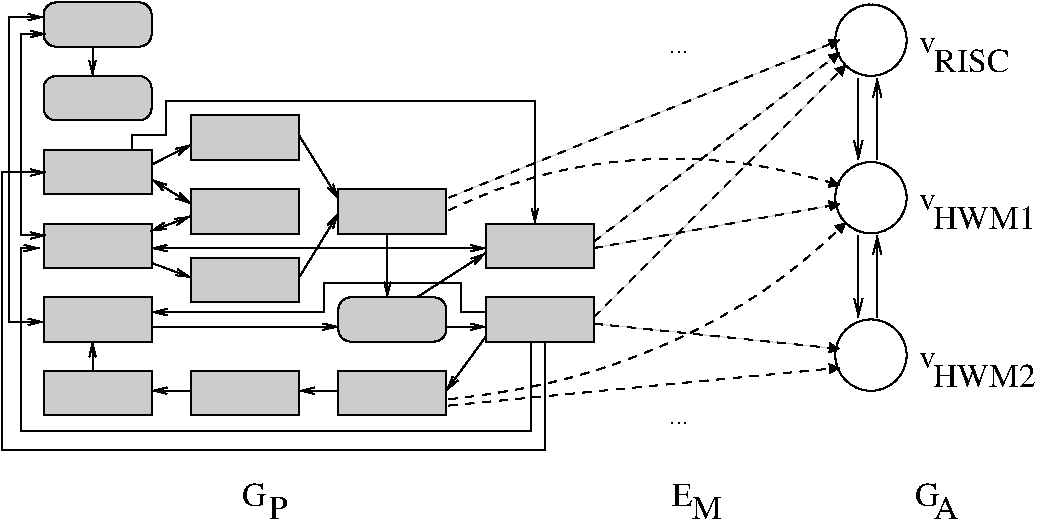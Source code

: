 #FIG 3.2
Portrait
Center
Metric
A4      
100.00
Single
-2
1200 2
0 32 #cecbce
0 33 #525152
6 5940 45 7425 2835
6 6525 1395 7425 1665
4 1 0 51 -1 0 16 0.0000 4 105 120 6615 1530 v\001
4 1 0 51 -1 0 16 0.0000 4 165 735 7020 1665 HWM1\001
-6
6 6525 270 7200 540
4 1 0 51 -1 0 16 0.0000 4 150 540 6930 540 RISC\001
4 1 0 51 -1 0 16 0.0000 4 105 120 6615 405 v\001
-6
6 6525 2520 7425 2790
4 1 0 51 -1 0 16 0.0000 4 150 735 7020 2790 HWM2\001
4 1 0 51 -1 0 16 0.0000 4 105 120 6615 2655 v\001
-6
1 3 0 1 0 7 51 -1 20 0.000 1 0.0000 6210 2565 255 255 6210 2565 6390 2745
1 3 0 1 0 7 51 -1 20 0.000 1 0.0000 6210 1440 255 255 6210 1440 6465 1440
1 3 0 1 0 7 51 -1 20 0.000 1 0.0000 6210 315 255 255 6210 315 6390 495
2 1 0 1 0 7 51 -1 -1 0.000 0 0 -1 1 0 2
	0 0 1.00 60.00 120.00
	 6255 2295 6255 1710
2 1 0 1 0 7 51 -1 -1 0.000 0 0 -1 0 1 2
	0 0 1.00 60.00 120.00
	 6120 2295 6120 1710
2 1 0 1 0 7 51 -1 -1 0.000 0 0 -1 1 0 2
	0 0 1.00 60.00 120.00
	 6255 1170 6255 585
2 1 0 1 0 7 51 -1 -1 0.000 0 0 -1 0 1 2
	0 0 1.00 60.00 120.00
	 6120 1170 6120 585
-6
6 1710 3465 2070 3735
4 1 0 51 -1 0 16 0.0000 4 150 180 1800 3645 G\001
4 1 0 51 -1 0 16 0.0000 4 150 135 1980 3735 P\001
-6
6 6525 3465 6840 3735
4 1 0 51 -1 0 16 0.0000 4 150 180 6750 3735 A\001
4 1 0 51 -1 0 16 0.0000 4 150 180 6615 3645 G\001
-6
6 4770 3465 5175 3735
4 1 0 51 -1 0 16 0.0000 4 150 150 4860 3645 E\001
4 1 0 51 -1 0 16 0.0000 4 150 210 5040 3735 M\001
-6
2 1 0 1 0 7 50 -1 -1 0.000 0 0 -1 1 0 2
	0 0 1.00 46.81 93.61
	 2405 2819 2124 2819
2 2 0 1 0 32 51 -1 20 0.000 0 0 7 0 0 5
	 1071 1941 1071 1625 299 1625 299 1941 1071 1941
2 2 0 1 0 32 51 -1 20 0.000 0 0 7 0 0 5
	 3177 2994 3177 2679 2405 2679 2405 2994 3177 2994
2 1 0 1 0 7 50 -1 -1 0.000 0 0 -1 1 0 2
	0 0 1.00 46.81 93.61
	 3458 2433 3177 2819
2 2 0 1 0 32 51 -1 20 0.000 0 0 7 0 0 5
	 3177 1696 3177 1379 2405 1379 2405 1696 3177 1696
2 2 0 1 0 32 51 -1 20 0.000 0 0 7 0 0 5
	 2124 2994 2124 2679 1352 2679 1352 2994 2124 2994
2 1 0 1 0 7 50 -1 -1 0.000 0 0 -1 1 0 2
	0 0 1.00 46.81 93.61
	 1352 2819 1071 2819
2 2 0 1 0 32 51 -1 20 0.000 0 0 7 0 0 5
	 1071 2994 1071 2679 299 2679 299 2994 1071 2994
2 1 0 1 0 7 50 -1 -1 0.000 0 0 -1 1 0 2
	0 0 1.00 46.81 93.61
	 649 2679 649 2468
2 2 0 1 0 32 51 -1 20 0.000 0 0 7 0 0 5
	 1071 2468 1071 2152 299 2152 299 2468 1071 2468
2 4 0 1 0 32 51 -1 20 0.000 0 0 6 0 0 5
	 3177 2468 3177 2152 2405 2152 2405 2468 3177 2468
2 2 0 1 0 32 51 -1 20 0.000 0 0 7 0 0 5
	 4230 2468 4230 2152 3458 2152 3458 2468 4230 2468
2 2 0 1 0 32 51 -1 20 0.000 0 0 7 0 0 5
	 4230 1941 4230 1625 3458 1625 3458 1941 4230 1941
2 1 0 1 0 7 50 -1 -1 0.000 0 0 -1 1 0 2
	0 0 1.00 46.81 93.61
	 2966 2152 3458 1836
2 1 0 1 0 7 50 -1 -1 0.000 0 0 -1 1 0 2
	0 0 1.00 46.81 93.61
	 2756 1696 2756 2152
2 2 0 1 0 32 51 -1 20 0.000 0 0 7 0 0 5
	 2124 2187 2124 1871 1352 1871 1352 2187 2124 2187
2 1 0 1 0 7 50 -1 -1 0.000 0 0 -1 1 0 6
	0 0 1.00 46.81 93.61
	 3458 2257 3283 2257 3283 2046 2300 2046 2300 2257 1071 2257
2 1 0 1 0 7 50 -1 -1 0.000 0 0 -1 1 0 2
	0 0 1.00 46.81 93.61
	 1071 2362 2405 2362
2 1 0 1 0 7 50 -1 -1 0.000 0 0 -1 0 1 2
	0 0 1.00 46.81 93.61
	 3458 2362 3177 2362
2 1 0 1 0 7 50 -1 -1 0.000 0 0 -1 1 0 2
	0 0 1.00 46.81 93.61
	 1071 1906 1352 2011
2 1 0 1 0 7 50 -1 -1 0.000 0 0 -1 1 1 2
	0 0 1.00 46.81 93.61
	0 0 1.00 46.81 93.61
	 1071 1801 3458 1801
2 1 0 1 0 7 50 -1 -1 0.000 0 0 -1 1 0 5
	0 0 1.00 46.81 93.61
	 3780 2475 3780 3105 135 3105 135 1800 270 1800
2 1 0 1 0 7 50 -1 -1 0.000 0 0 -1 0 1 5
	0 0 1.00 46.81 93.61
	 315 1260 0 1260 0 3240 3879 3240 3879 2468
2 2 0 1 0 32 51 -1 20 0.000 0 0 7 0 0 5
	 1071 1414 1071 1098 299 1098 299 1414 1071 1414
2 1 0 1 0 7 50 -1 -1 0.000 0 0 -1 1 1 2
	0 0 1.00 46.81 93.61
	0 0 1.00 46.81 93.61
	 1071 1309 1352 1484
2 1 0 1 0 7 50 -1 -1 0.000 0 0 -1 1 0 2
	0 0 1.00 46.81 93.61
	 1071 1204 1352 1063
2 1 0 1 0 7 50 -1 -1 0.000 0 0 -1 1 1 2
	0 0 1.00 46.81 93.61
	0 0 1.00 46.81 93.61
	 1065 1680 1346 1574
2 2 0 1 0 32 51 -1 20 0.000 0 0 7 0 0 5
	 2124 1696 2124 1379 1352 1379 1352 1696 2124 1696
2 1 0 1 0 7 50 -1 -1 0.000 0 0 -1 1 0 2
	0 0 1.00 46.81 93.61
	 2124 2011 2405 1554
2 1 0 1 0 7 50 -1 -1 0.000 0 0 -1 1 0 2
	0 0 1.00 46.81 93.61
	 2124 993 2405 1449
2 1 0 1 0 7 50 -1 -1 0.000 0 0 -1 1 0 6
	0 0 1.00 46.81 93.61
	 930 1098 930 993 1176 993 1176 747 3809 747 3809 1625
2 2 0 1 0 32 51 -1 20 0.000 0 0 7 0 0 5
	 2124 1168 2124 852 1352 852 1352 1168 2124 1168
2 1 0 1 0 7 50 -1 -1 0.000 0 0 -1 1 0 2
	0 0 1.00 46.81 93.61
	 649 361 649 571
2 4 0 1 0 32 51 -1 20 0.000 0 0 6 0 0 5
	 1071 888 1071 571 299 571 299 888 1071 888
2 4 0 1 0 32 51 -1 20 0.000 0 0 6 0 0 5
	 1071 361 1071 45 299 45 299 361 1071 361
2 1 0 1 0 7 50 -1 -1 0.000 0 0 -1 1 1 4
	0 0 1.00 46.81 93.61
	0 0 1.00 46.81 93.61
	 315 270 135 270 135 1710 315 1710
2 1 0 1 0 7 50 -1 -1 0.000 0 0 -1 1 1 4
	0 0 1.00 46.81 93.61
	0 0 1.00 46.81 93.61
	 299 2327 53 2327 53 150 299 150
3 0 1 1 0 32 51 -1 20 4.000 0 1 0 2
	1 1 1.00 60.00 60.00
	 4230 1755 5985 405
	 0.000 0.000
3 0 1 1 0 32 51 -1 20 4.000 0 1 0 2
	1 1 1.00 60.00 60.00
	 4230 1800 5985 1485
	 0.000 0.000
3 0 1 1 0 32 51 -1 20 4.000 0 1 0 2
	1 1 1.00 60.00 60.00
	 4230 2295 6030 495
	 0.000 0.000
3 0 1 1 0 32 51 -1 20 4.000 0 1 0 2
	1 1 1.00 60.00 60.00
	 4230 2340 5985 2520
	 0.000 0.000
3 2 1 1 0 32 51 -1 20 4.000 0 1 0 2
	1 1 1.00 60.00 60.00
	 3195 1440 5985 315
	 0.000 0.000
3 2 1 1 0 32 51 -1 -1 4.000 0 1 0 3
	1 1 1.00 60.00 60.00
	 3195 1530 4545 1170 5985 1350
	 0.000 -1.000 0.000
3 2 1 1 0 32 51 -1 -1 4.000 0 1 0 2
	1 1 1.00 60.00 60.00
	 3195 2925 5985 2655
	 0.000 0.000
3 2 1 1 0 32 51 -1 -1 4.000 0 1 0 3
	1 1 1.00 60.00 60.00
	 3195 2880 4770 2475 6030 1620
	 0.000 -1.000 0.000
4 0 0 51 -1 0 12 0.0000 4 15 135 4770 405 ...\001
4 0 0 51 -1 0 12 0.0000 4 15 135 4770 3060 ...\001
